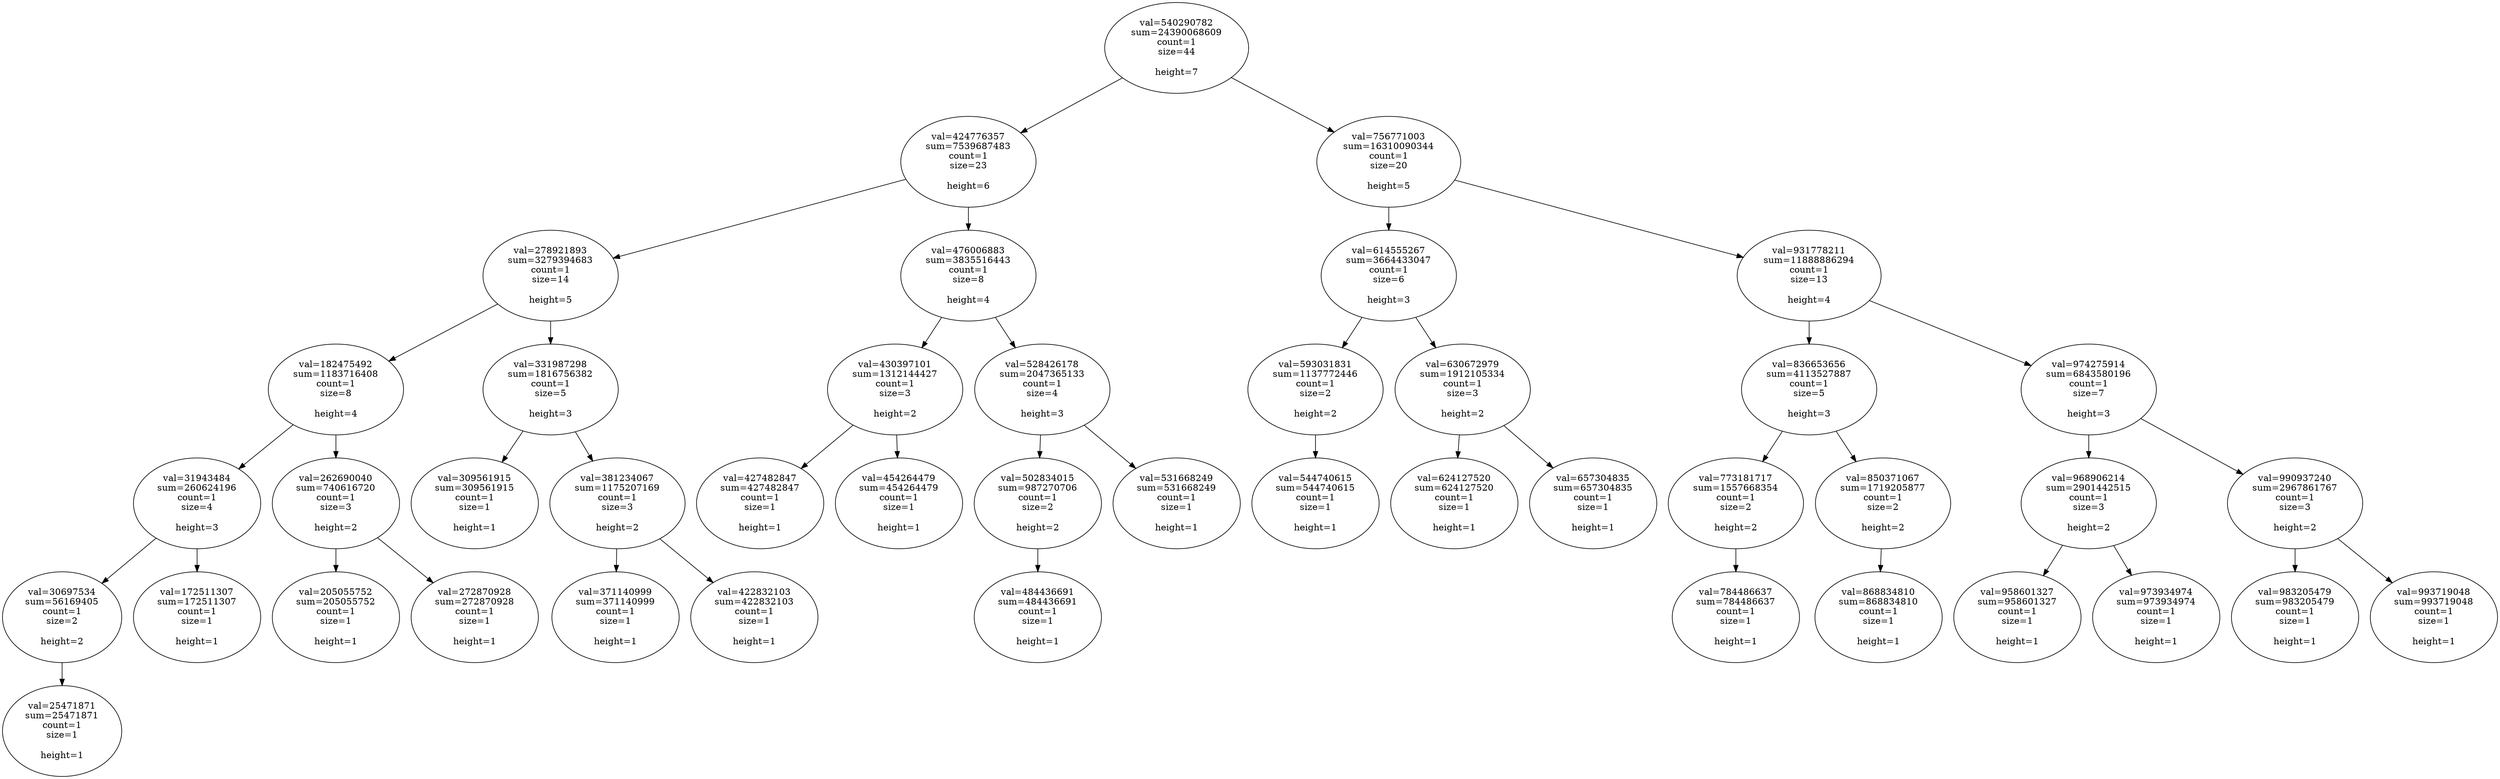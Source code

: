 digraph {
	1 [label=<val=25471871<BR/>sum=25471871<BR/>count=1<BR/>size=1<BR/><BR/>height=1<BR/>>]
	2 [label=<val=30697534<BR/>sum=56169405<BR/>count=1<BR/>size=2<BR/><BR/>height=2<BR/>>]
	2 -> 1
	3 [label=<val=31943484<BR/>sum=260624196<BR/>count=1<BR/>size=4<BR/><BR/>height=3<BR/>>]
	4 [label=<val=172511307<BR/>sum=172511307<BR/>count=1<BR/>size=1<BR/><BR/>height=1<BR/>>]
	3 -> 2
	3 -> 4
	5 [label=<val=182475492<BR/>sum=1183716408<BR/>count=1<BR/>size=8<BR/><BR/>height=4<BR/>>]
	6 [label=<val=205055752<BR/>sum=205055752<BR/>count=1<BR/>size=1<BR/><BR/>height=1<BR/>>]
	7 [label=<val=262690040<BR/>sum=740616720<BR/>count=1<BR/>size=3<BR/><BR/>height=2<BR/>>]
	8 [label=<val=272870928<BR/>sum=272870928<BR/>count=1<BR/>size=1<BR/><BR/>height=1<BR/>>]
	7 -> 6
	7 -> 8
	5 -> 3
	5 -> 7
	9 [label=<val=278921893<BR/>sum=3279394683<BR/>count=1<BR/>size=14<BR/><BR/>height=5<BR/>>]
	10 [label=<val=309561915<BR/>sum=309561915<BR/>count=1<BR/>size=1<BR/><BR/>height=1<BR/>>]
	11 [label=<val=331987298<BR/>sum=1816756382<BR/>count=1<BR/>size=5<BR/><BR/>height=3<BR/>>]
	12 [label=<val=371140999<BR/>sum=371140999<BR/>count=1<BR/>size=1<BR/><BR/>height=1<BR/>>]
	13 [label=<val=381234067<BR/>sum=1175207169<BR/>count=1<BR/>size=3<BR/><BR/>height=2<BR/>>]
	14 [label=<val=422832103<BR/>sum=422832103<BR/>count=1<BR/>size=1<BR/><BR/>height=1<BR/>>]
	13 -> 12
	13 -> 14
	11 -> 10
	11 -> 13
	9 -> 5
	9 -> 11
	15 [label=<val=424776357<BR/>sum=7539687483<BR/>count=1<BR/>size=23<BR/><BR/>height=6<BR/>>]
	16 [label=<val=427482847<BR/>sum=427482847<BR/>count=1<BR/>size=1<BR/><BR/>height=1<BR/>>]
	17 [label=<val=430397101<BR/>sum=1312144427<BR/>count=1<BR/>size=3<BR/><BR/>height=2<BR/>>]
	18 [label=<val=454264479<BR/>sum=454264479<BR/>count=1<BR/>size=1<BR/><BR/>height=1<BR/>>]
	17 -> 16
	17 -> 18
	19 [label=<val=476006883<BR/>sum=3835516443<BR/>count=1<BR/>size=8<BR/><BR/>height=4<BR/>>]
	20 [label=<val=484436691<BR/>sum=484436691<BR/>count=1<BR/>size=1<BR/><BR/>height=1<BR/>>]
	21 [label=<val=502834015<BR/>sum=987270706<BR/>count=1<BR/>size=2<BR/><BR/>height=2<BR/>>]
	21 -> 20
	22 [label=<val=528426178<BR/>sum=2047365133<BR/>count=1<BR/>size=4<BR/><BR/>height=3<BR/>>]
	23 [label=<val=531668249<BR/>sum=531668249<BR/>count=1<BR/>size=1<BR/><BR/>height=1<BR/>>]
	22 -> 21
	22 -> 23
	19 -> 17
	19 -> 22
	15 -> 9
	15 -> 19
	24 [label=<val=540290782<BR/>sum=24390068609<BR/>count=1<BR/>size=44<BR/><BR/>height=7<BR/>>]
	25 [label=<val=544740615<BR/>sum=544740615<BR/>count=1<BR/>size=1<BR/><BR/>height=1<BR/>>]
	26 [label=<val=593031831<BR/>sum=1137772446<BR/>count=1<BR/>size=2<BR/><BR/>height=2<BR/>>]
	26 -> 25
	27 [label=<val=614555267<BR/>sum=3664433047<BR/>count=1<BR/>size=6<BR/><BR/>height=3<BR/>>]
	28 [label=<val=624127520<BR/>sum=624127520<BR/>count=1<BR/>size=1<BR/><BR/>height=1<BR/>>]
	29 [label=<val=630672979<BR/>sum=1912105334<BR/>count=1<BR/>size=3<BR/><BR/>height=2<BR/>>]
	30 [label=<val=657304835<BR/>sum=657304835<BR/>count=1<BR/>size=1<BR/><BR/>height=1<BR/>>]
	29 -> 28
	29 -> 30
	27 -> 26
	27 -> 29
	31 [label=<val=756771003<BR/>sum=16310090344<BR/>count=1<BR/>size=20<BR/><BR/>height=5<BR/>>]
	32 [label=<val=773181717<BR/>sum=1557668354<BR/>count=1<BR/>size=2<BR/><BR/>height=2<BR/>>]
	33 [label=<val=784486637<BR/>sum=784486637<BR/>count=1<BR/>size=1<BR/><BR/>height=1<BR/>>]
	32 -> 33
	34 [label=<val=836653656<BR/>sum=4113527887<BR/>count=1<BR/>size=5<BR/><BR/>height=3<BR/>>]
	35 [label=<val=850371067<BR/>sum=1719205877<BR/>count=1<BR/>size=2<BR/><BR/>height=2<BR/>>]
	36 [label=<val=868834810<BR/>sum=868834810<BR/>count=1<BR/>size=1<BR/><BR/>height=1<BR/>>]
	35 -> 36
	34 -> 32
	34 -> 35
	37 [label=<val=931778211<BR/>sum=11888886294<BR/>count=1<BR/>size=13<BR/><BR/>height=4<BR/>>]
	38 [label=<val=958601327<BR/>sum=958601327<BR/>count=1<BR/>size=1<BR/><BR/>height=1<BR/>>]
	39 [label=<val=968906214<BR/>sum=2901442515<BR/>count=1<BR/>size=3<BR/><BR/>height=2<BR/>>]
	40 [label=<val=973934974<BR/>sum=973934974<BR/>count=1<BR/>size=1<BR/><BR/>height=1<BR/>>]
	39 -> 38
	39 -> 40
	41 [label=<val=974275914<BR/>sum=6843580196<BR/>count=1<BR/>size=7<BR/><BR/>height=3<BR/>>]
	42 [label=<val=983205479<BR/>sum=983205479<BR/>count=1<BR/>size=1<BR/><BR/>height=1<BR/>>]
	43 [label=<val=990937240<BR/>sum=2967861767<BR/>count=1<BR/>size=3<BR/><BR/>height=2<BR/>>]
	44 [label=<val=993719048<BR/>sum=993719048<BR/>count=1<BR/>size=1<BR/><BR/>height=1<BR/>>]
	43 -> 42
	43 -> 44
	41 -> 39
	41 -> 43
	37 -> 34
	37 -> 41
	31 -> 27
	31 -> 37
	24 -> 15
	24 -> 31
{rank=source;24}
}
